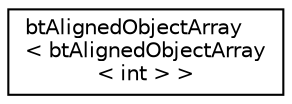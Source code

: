 digraph "Graphical Class Hierarchy"
{
  edge [fontname="Helvetica",fontsize="10",labelfontname="Helvetica",labelfontsize="10"];
  node [fontname="Helvetica",fontsize="10",shape=record];
  rankdir="LR";
  Node1 [label="btAlignedObjectArray\l\< btAlignedObjectArray\l\< int \> \>",height=0.2,width=0.4,color="black", fillcolor="white", style="filled",URL="$classbt_aligned_object_array.html"];
}
